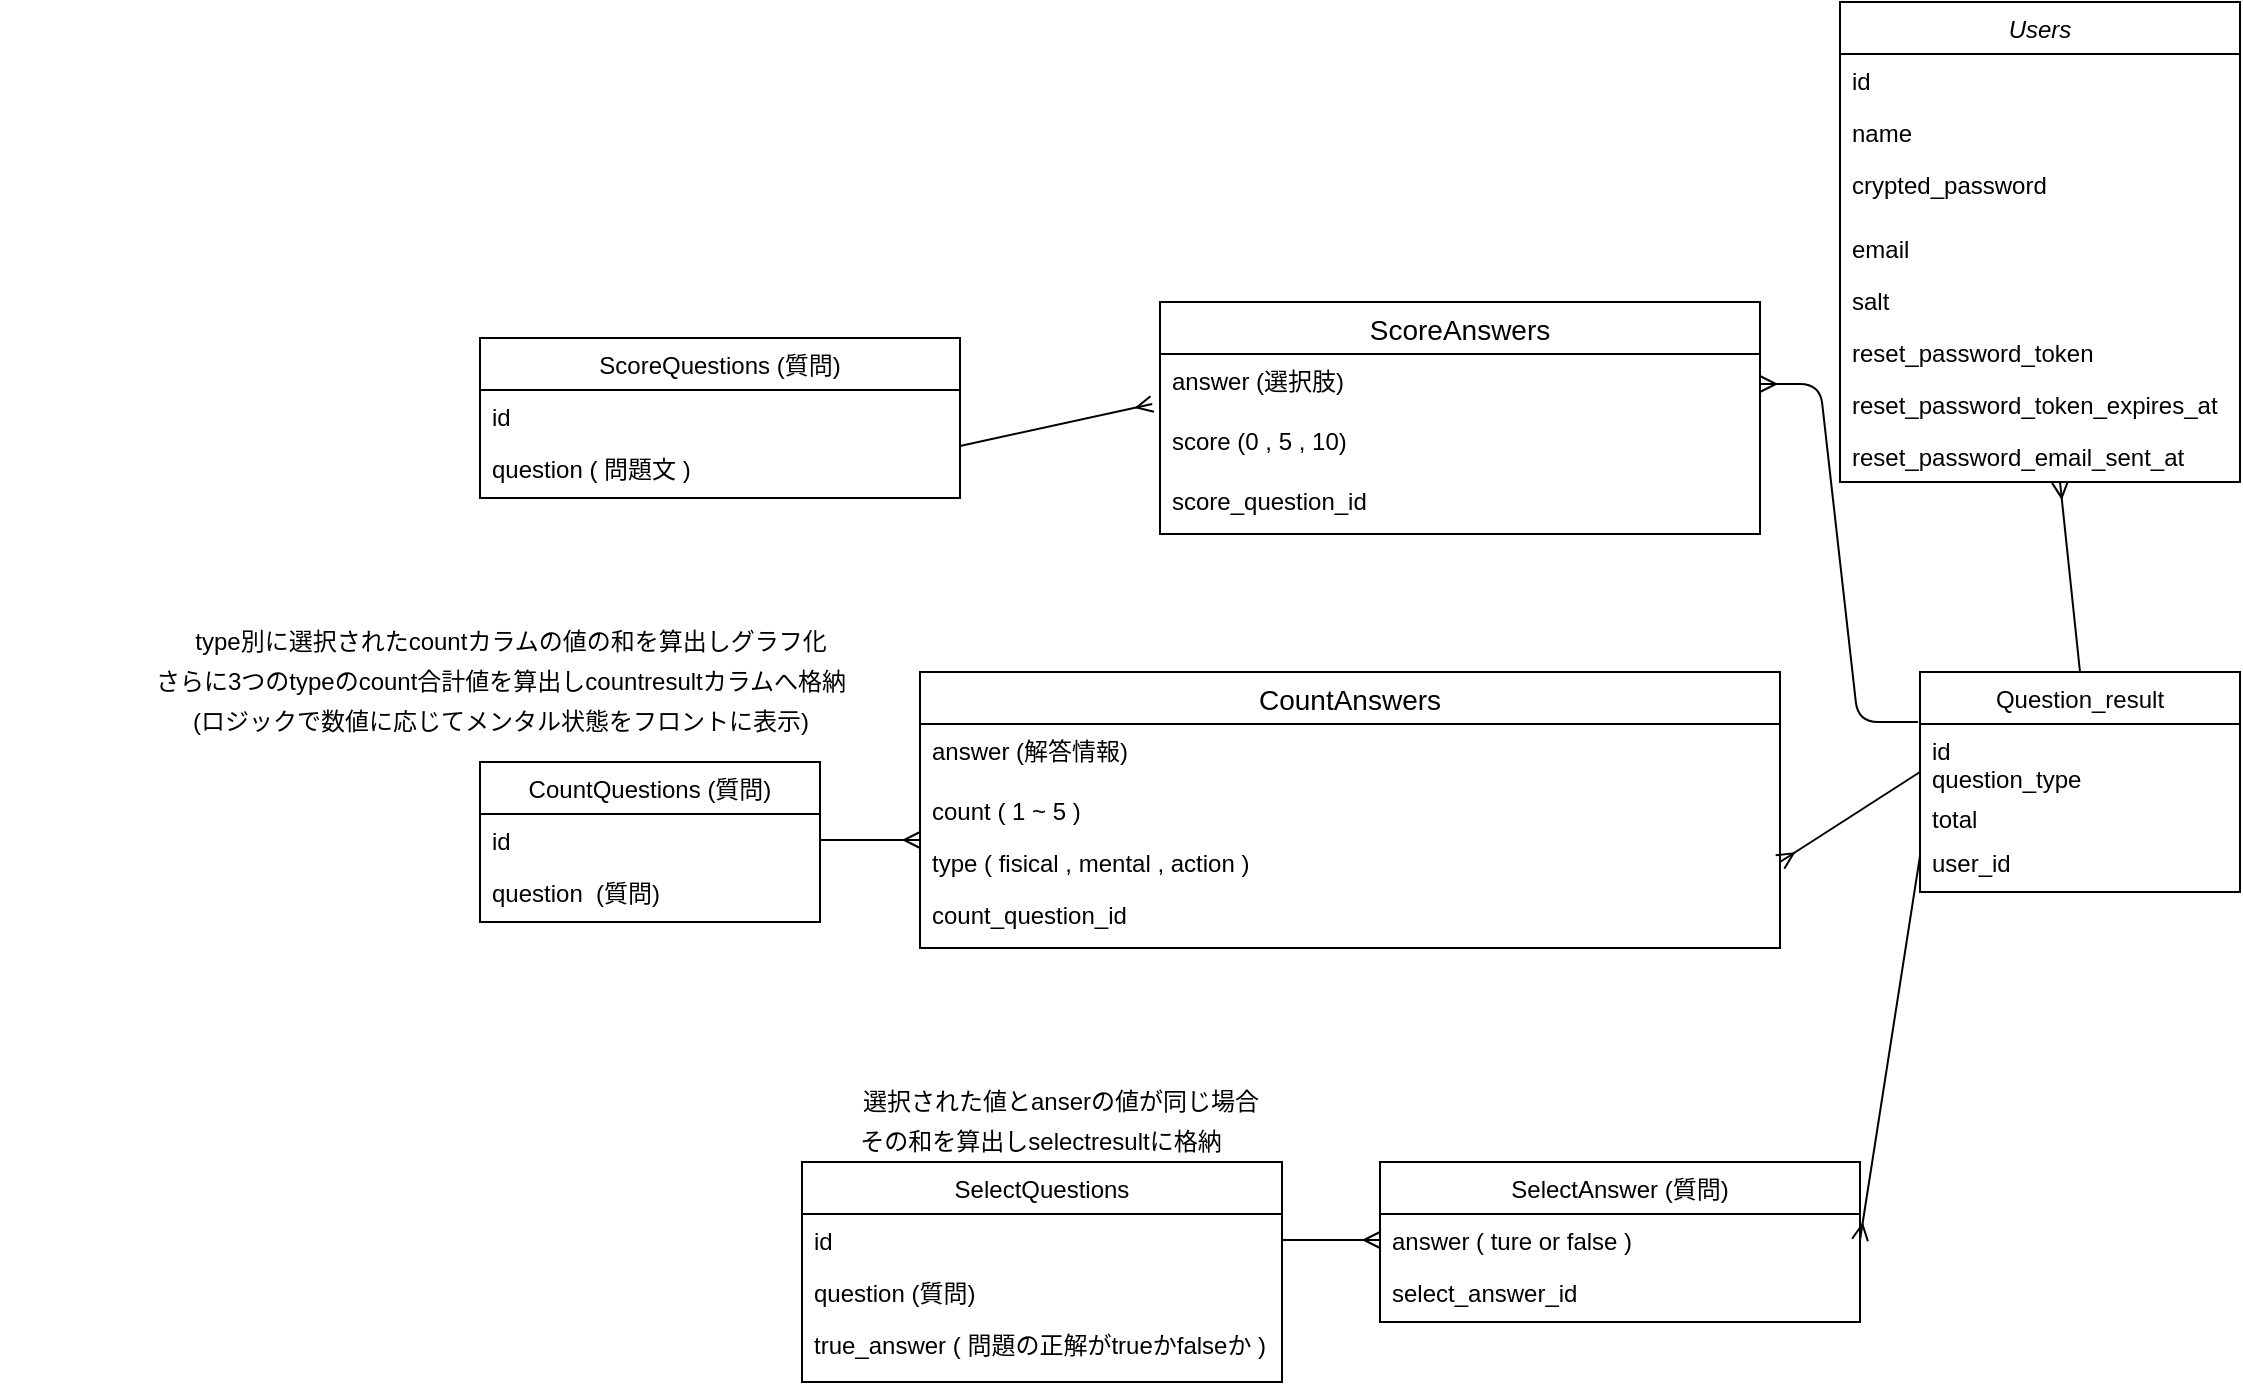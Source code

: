 <mxfile version="14.6.0" type="github"><diagram id="C5RBs43oDa-KdzZeNtuy" name="Page-1"><mxGraphModel dx="918" dy="591" grid="1" gridSize="10" guides="1" tooltips="1" connect="1" arrows="1" fold="1" page="1" pageScale="1" pageWidth="827" pageHeight="1169" math="0" shadow="0"><root><mxCell id="WIyWlLk6GJQsqaUBKTNV-0"/><mxCell id="WIyWlLk6GJQsqaUBKTNV-1" parent="WIyWlLk6GJQsqaUBKTNV-0"/><mxCell id="zkfFHV4jXpPFQw0GAbJ--0" value="Users" style="swimlane;fontStyle=2;align=center;verticalAlign=top;childLayout=stackLayout;horizontal=1;startSize=26;horizontalStack=0;resizeParent=1;resizeLast=0;collapsible=1;marginBottom=0;rounded=0;shadow=0;strokeWidth=1;" parent="WIyWlLk6GJQsqaUBKTNV-1" vertex="1"><mxGeometry x="1520" y="90" width="200" height="240" as="geometry"><mxRectangle x="230" y="140" width="160" height="26" as="alternateBounds"/></mxGeometry></mxCell><mxCell id="zkfFHV4jXpPFQw0GAbJ--1" value="id" style="text;align=left;verticalAlign=top;spacingLeft=4;spacingRight=4;overflow=hidden;rotatable=0;points=[[0,0.5],[1,0.5]];portConstraint=eastwest;" parent="zkfFHV4jXpPFQw0GAbJ--0" vertex="1"><mxGeometry y="26" width="200" height="26" as="geometry"/></mxCell><mxCell id="zkfFHV4jXpPFQw0GAbJ--2" value="name" style="text;align=left;verticalAlign=top;spacingLeft=4;spacingRight=4;overflow=hidden;rotatable=0;points=[[0,0.5],[1,0.5]];portConstraint=eastwest;rounded=0;shadow=0;html=0;" parent="zkfFHV4jXpPFQw0GAbJ--0" vertex="1"><mxGeometry y="52" width="200" height="26" as="geometry"/></mxCell><mxCell id="IS87z-NQS-pWIunTJ4P9-12" value="crypted_password" style="text;align=left;verticalAlign=top;spacingLeft=4;spacingRight=4;overflow=hidden;rotatable=0;points=[[0,0.5],[1,0.5]];portConstraint=eastwest;rounded=0;shadow=0;html=0;" parent="zkfFHV4jXpPFQw0GAbJ--0" vertex="1"><mxGeometry y="78" width="200" height="32" as="geometry"/></mxCell><mxCell id="IS87z-NQS-pWIunTJ4P9-15" value="email&#10;" style="text;align=left;verticalAlign=top;spacingLeft=4;spacingRight=4;overflow=hidden;rotatable=0;points=[[0,0.5],[1,0.5]];portConstraint=eastwest;rounded=0;shadow=0;html=0;" parent="zkfFHV4jXpPFQw0GAbJ--0" vertex="1"><mxGeometry y="110" width="200" height="26" as="geometry"/></mxCell><mxCell id="PfvKTPRVXPHciBwDX97U-33" value="salt" style="text;align=left;verticalAlign=top;spacingLeft=4;spacingRight=4;overflow=hidden;rotatable=0;points=[[0,0.5],[1,0.5]];portConstraint=eastwest;rounded=0;shadow=0;html=0;" parent="zkfFHV4jXpPFQw0GAbJ--0" vertex="1"><mxGeometry y="136" width="200" height="26" as="geometry"/></mxCell><mxCell id="PfvKTPRVXPHciBwDX97U-60" value="reset_password_token" style="text;align=left;verticalAlign=top;spacingLeft=4;spacingRight=4;overflow=hidden;rotatable=0;points=[[0,0.5],[1,0.5]];portConstraint=eastwest;rounded=0;shadow=0;html=0;" parent="zkfFHV4jXpPFQw0GAbJ--0" vertex="1"><mxGeometry y="162" width="200" height="26" as="geometry"/></mxCell><mxCell id="PfvKTPRVXPHciBwDX97U-62" value="reset_password_token_expires_at" style="text;align=left;verticalAlign=top;spacingLeft=4;spacingRight=4;overflow=hidden;rotatable=0;points=[[0,0.5],[1,0.5]];portConstraint=eastwest;rounded=0;shadow=0;html=0;" parent="zkfFHV4jXpPFQw0GAbJ--0" vertex="1"><mxGeometry y="188" width="200" height="26" as="geometry"/></mxCell><mxCell id="PfvKTPRVXPHciBwDX97U-65" value="reset_password_email_sent_at" style="text;align=left;verticalAlign=top;spacingLeft=4;spacingRight=4;overflow=hidden;rotatable=0;points=[[0,0.5],[1,0.5]];portConstraint=eastwest;rounded=0;shadow=0;html=0;" parent="zkfFHV4jXpPFQw0GAbJ--0" vertex="1"><mxGeometry y="214" width="200" height="26" as="geometry"/></mxCell><mxCell id="PfvKTPRVXPHciBwDX97U-15" value="CountQuestions (質問)" style="swimlane;fontStyle=0;align=center;verticalAlign=top;childLayout=stackLayout;horizontal=1;startSize=26;horizontalStack=0;resizeParent=1;resizeLast=0;collapsible=1;marginBottom=0;rounded=0;shadow=0;strokeWidth=1;" parent="WIyWlLk6GJQsqaUBKTNV-1" vertex="1"><mxGeometry x="840" y="470" width="170" height="80" as="geometry"><mxRectangle x="550" y="140" width="160" height="26" as="alternateBounds"/></mxGeometry></mxCell><mxCell id="PfvKTPRVXPHciBwDX97U-16" value="id" style="text;align=left;verticalAlign=top;spacingLeft=4;spacingRight=4;overflow=hidden;rotatable=0;points=[[0,0.5],[1,0.5]];portConstraint=eastwest;" parent="PfvKTPRVXPHciBwDX97U-15" vertex="1"><mxGeometry y="26" width="170" height="26" as="geometry"/></mxCell><mxCell id="PfvKTPRVXPHciBwDX97U-9" value="question  (質問)" style="text;align=left;verticalAlign=top;spacingLeft=4;spacingRight=4;overflow=hidden;rotatable=0;points=[[0,0.5],[1,0.5]];portConstraint=eastwest;rounded=0;shadow=0;html=0;" parent="PfvKTPRVXPHciBwDX97U-15" vertex="1"><mxGeometry y="52" width="170" height="26" as="geometry"/></mxCell><mxCell id="PfvKTPRVXPHciBwDX97U-20" value="SelectQuestions" style="swimlane;fontStyle=0;align=center;verticalAlign=top;childLayout=stackLayout;horizontal=1;startSize=26;horizontalStack=0;resizeParent=1;resizeLast=0;collapsible=1;marginBottom=0;rounded=0;shadow=0;strokeWidth=1;" parent="WIyWlLk6GJQsqaUBKTNV-1" vertex="1"><mxGeometry x="1001" y="670" width="240" height="110" as="geometry"><mxRectangle x="550" y="140" width="160" height="26" as="alternateBounds"/></mxGeometry></mxCell><mxCell id="PfvKTPRVXPHciBwDX97U-21" value="id" style="text;align=left;verticalAlign=top;spacingLeft=4;spacingRight=4;overflow=hidden;rotatable=0;points=[[0,0.5],[1,0.5]];portConstraint=eastwest;" parent="PfvKTPRVXPHciBwDX97U-20" vertex="1"><mxGeometry y="26" width="240" height="26" as="geometry"/></mxCell><mxCell id="_ksZZNLe6IxRk6yZv9OQ-29" value="question (質問)" style="text;align=left;verticalAlign=top;spacingLeft=4;spacingRight=4;overflow=hidden;rotatable=0;points=[[0,0.5],[1,0.5]];portConstraint=eastwest;rounded=0;shadow=0;html=0;" parent="PfvKTPRVXPHciBwDX97U-20" vertex="1"><mxGeometry y="52" width="240" height="26" as="geometry"/></mxCell><mxCell id="JSltTQIVNKuVprsPa0v1-2" value="true_answer ( 問題の正解がtrueかfalseか )" style="text;align=left;verticalAlign=top;spacingLeft=4;spacingRight=4;overflow=hidden;rotatable=0;points=[[0,0.5],[1,0.5]];portConstraint=eastwest;" parent="PfvKTPRVXPHciBwDX97U-20" vertex="1"><mxGeometry y="78" width="240" height="26" as="geometry"/></mxCell><mxCell id="PfvKTPRVXPHciBwDX97U-31" value="&lt;br&gt;" style="text;html=1;align=center;verticalAlign=middle;resizable=0;points=[];autosize=1;strokeColor=none;" parent="WIyWlLk6GJQsqaUBKTNV-1" vertex="1"><mxGeometry x="600" y="160" width="20" height="20" as="geometry"/></mxCell><mxCell id="JSltTQIVNKuVprsPa0v1-14" value="Question_result" style="swimlane;fontStyle=0;align=center;verticalAlign=top;childLayout=stackLayout;horizontal=1;startSize=26;horizontalStack=0;resizeParent=1;resizeLast=0;collapsible=1;marginBottom=0;rounded=0;shadow=0;strokeWidth=1;" parent="WIyWlLk6GJQsqaUBKTNV-1" vertex="1"><mxGeometry x="1560" y="425" width="160" height="110" as="geometry"><mxRectangle x="550" y="140" width="160" height="26" as="alternateBounds"/></mxGeometry></mxCell><mxCell id="JSltTQIVNKuVprsPa0v1-15" value="id" style="text;align=left;verticalAlign=top;spacingLeft=4;spacingRight=4;overflow=hidden;rotatable=0;points=[[0,0.5],[1,0.5]];portConstraint=eastwest;" parent="JSltTQIVNKuVprsPa0v1-14" vertex="1"><mxGeometry y="26" width="160" height="14" as="geometry"/></mxCell><mxCell id="JSltTQIVNKuVprsPa0v1-44" value="question_type" style="text;align=left;verticalAlign=top;spacingLeft=4;spacingRight=4;overflow=hidden;rotatable=0;points=[[0,0.5],[1,0.5]];portConstraint=eastwest;" parent="JSltTQIVNKuVprsPa0v1-14" vertex="1"><mxGeometry y="40" width="160" height="20" as="geometry"/></mxCell><mxCell id="JSltTQIVNKuVprsPa0v1-47" value="total" style="text;align=left;verticalAlign=top;spacingLeft=4;spacingRight=4;overflow=hidden;rotatable=0;points=[[0,0.5],[1,0.5]];portConstraint=eastwest;" parent="JSltTQIVNKuVprsPa0v1-14" vertex="1"><mxGeometry y="60" width="160" height="22" as="geometry"/></mxCell><mxCell id="JSltTQIVNKuVprsPa0v1-46" value="user_id" style="text;align=left;verticalAlign=top;spacingLeft=4;spacingRight=4;overflow=hidden;rotatable=0;points=[[0,0.5],[1,0.5]];portConstraint=eastwest;" parent="JSltTQIVNKuVprsPa0v1-14" vertex="1"><mxGeometry y="82" width="160" height="20" as="geometry"/></mxCell><mxCell id="_ksZZNLe6IxRk6yZv9OQ-1" value="ScoreQuestions (質問)" style="swimlane;fontStyle=0;align=center;verticalAlign=top;childLayout=stackLayout;horizontal=1;startSize=26;horizontalStack=0;resizeParent=1;resizeLast=0;collapsible=1;marginBottom=0;rounded=0;shadow=0;strokeWidth=1;" parent="WIyWlLk6GJQsqaUBKTNV-1" vertex="1"><mxGeometry x="840" y="258" width="240" height="80" as="geometry"><mxRectangle x="550" y="140" width="160" height="26" as="alternateBounds"/></mxGeometry></mxCell><mxCell id="_ksZZNLe6IxRk6yZv9OQ-2" value="id" style="text;align=left;verticalAlign=top;spacingLeft=4;spacingRight=4;overflow=hidden;rotatable=0;points=[[0,0.5],[1,0.5]];portConstraint=eastwest;" parent="_ksZZNLe6IxRk6yZv9OQ-1" vertex="1"><mxGeometry y="26" width="240" height="26" as="geometry"/></mxCell><mxCell id="_ksZZNLe6IxRk6yZv9OQ-4" value="question ( 問題文 )" style="text;align=left;verticalAlign=top;spacingLeft=4;spacingRight=4;overflow=hidden;rotatable=0;points=[[0,0.5],[1,0.5]];portConstraint=eastwest;rounded=0;shadow=0;html=0;" parent="_ksZZNLe6IxRk6yZv9OQ-1" vertex="1"><mxGeometry y="52" width="240" height="20" as="geometry"/></mxCell><mxCell id="_ksZZNLe6IxRk6yZv9OQ-24" value="type別に選択されたcountカラムの値の和を算出しグラフ化" style="text;html=1;align=center;verticalAlign=middle;resizable=0;points=[];autosize=1;strokeColor=none;" parent="WIyWlLk6GJQsqaUBKTNV-1" vertex="1"><mxGeometry x="690" y="400" width="330" height="20" as="geometry"/></mxCell><mxCell id="_ksZZNLe6IxRk6yZv9OQ-25" value="さらに3つのtypeのcount合計値を算出しcountresultカラムへ格納" style="text;html=1;align=center;verticalAlign=middle;resizable=0;points=[];autosize=1;strokeColor=none;" parent="WIyWlLk6GJQsqaUBKTNV-1" vertex="1"><mxGeometry x="670" y="420" width="360" height="20" as="geometry"/></mxCell><mxCell id="_ksZZNLe6IxRk6yZv9OQ-26" value="(ロジックで数値に応じてメンタル状態をフロントに表示)" style="text;html=1;align=center;verticalAlign=middle;resizable=0;points=[];autosize=1;strokeColor=none;" parent="WIyWlLk6GJQsqaUBKTNV-1" vertex="1"><mxGeometry x="690" y="440" width="320" height="20" as="geometry"/></mxCell><mxCell id="_ksZZNLe6IxRk6yZv9OQ-30" value="選択された値とanserの値が同じ場合" style="text;html=1;align=center;verticalAlign=middle;resizable=0;points=[];autosize=1;strokeColor=none;" parent="WIyWlLk6GJQsqaUBKTNV-1" vertex="1"><mxGeometry x="1025" y="630" width="210" height="20" as="geometry"/></mxCell><mxCell id="_ksZZNLe6IxRk6yZv9OQ-31" value="その和を算出しselectresultに格納" style="text;html=1;align=center;verticalAlign=middle;resizable=0;points=[];autosize=1;strokeColor=none;" parent="WIyWlLk6GJQsqaUBKTNV-1" vertex="1"><mxGeometry x="1020" y="650" width="200" height="20" as="geometry"/></mxCell><mxCell id="4N1UO1iAN1PbIpNbBcLF-0" value="" style="fontSize=12;html=1;endArrow=ERmany;entryX=0.55;entryY=1;entryDx=0;entryDy=0;entryPerimeter=0;exitX=0.5;exitY=0;exitDx=0;exitDy=0;" edge="1" parent="WIyWlLk6GJQsqaUBKTNV-1" source="JSltTQIVNKuVprsPa0v1-14" target="PfvKTPRVXPHciBwDX97U-65"><mxGeometry width="100" height="100" relative="1" as="geometry"><mxPoint x="1450" y="600" as="sourcePoint"/><mxPoint x="1550" y="500" as="targetPoint"/></mxGeometry></mxCell><mxCell id="4N1UO1iAN1PbIpNbBcLF-9" value="ScoreAnswers" style="swimlane;fontStyle=0;childLayout=stackLayout;horizontal=1;startSize=26;horizontalStack=0;resizeParent=1;resizeParentMax=0;resizeLast=0;collapsible=1;marginBottom=0;align=center;fontSize=14;" vertex="1" parent="WIyWlLk6GJQsqaUBKTNV-1"><mxGeometry x="1180" y="240" width="300" height="116" as="geometry"/></mxCell><mxCell id="4N1UO1iAN1PbIpNbBcLF-10" value="answer (選択肢)" style="text;strokeColor=none;fillColor=none;spacingLeft=4;spacingRight=4;overflow=hidden;rotatable=0;points=[[0,0.5],[1,0.5]];portConstraint=eastwest;fontSize=12;" vertex="1" parent="4N1UO1iAN1PbIpNbBcLF-9"><mxGeometry y="26" width="300" height="30" as="geometry"/></mxCell><mxCell id="4N1UO1iAN1PbIpNbBcLF-49" value="score (0 , 5 , 10)" style="text;strokeColor=none;fillColor=none;spacingLeft=4;spacingRight=4;overflow=hidden;rotatable=0;points=[[0,0.5],[1,0.5]];portConstraint=eastwest;fontSize=12;" vertex="1" parent="4N1UO1iAN1PbIpNbBcLF-9"><mxGeometry y="56" width="300" height="30" as="geometry"/></mxCell><mxCell id="4N1UO1iAN1PbIpNbBcLF-11" value="score_question_id" style="text;strokeColor=none;fillColor=none;spacingLeft=4;spacingRight=4;overflow=hidden;rotatable=0;points=[[0,0.5],[1,0.5]];portConstraint=eastwest;fontSize=12;" vertex="1" parent="4N1UO1iAN1PbIpNbBcLF-9"><mxGeometry y="86" width="300" height="30" as="geometry"/></mxCell><mxCell id="4N1UO1iAN1PbIpNbBcLF-21" value="" style="fontSize=12;html=1;endArrow=ERmany;entryX=-0.013;entryY=0.833;entryDx=0;entryDy=0;elbow=vertical;exitX=1;exitY=0.5;exitDx=0;exitDy=0;entryPerimeter=0;" edge="1" parent="WIyWlLk6GJQsqaUBKTNV-1" target="4N1UO1iAN1PbIpNbBcLF-10"><mxGeometry width="100" height="100" relative="1" as="geometry"><mxPoint x="1080" y="312" as="sourcePoint"/><mxPoint x="1220" y="311" as="targetPoint"/></mxGeometry></mxCell><mxCell id="4N1UO1iAN1PbIpNbBcLF-35" value="" style="edgeStyle=entityRelationEdgeStyle;fontSize=12;html=1;endArrow=ERmany;entryX=1;entryY=0.5;entryDx=0;entryDy=0;exitX=-0.006;exitY=-0.071;exitDx=0;exitDy=0;exitPerimeter=0;" edge="1" parent="WIyWlLk6GJQsqaUBKTNV-1" source="JSltTQIVNKuVprsPa0v1-15" target="4N1UO1iAN1PbIpNbBcLF-10"><mxGeometry width="100" height="100" relative="1" as="geometry"><mxPoint x="1400" y="520" as="sourcePoint"/><mxPoint x="1380" y="311" as="targetPoint"/></mxGeometry></mxCell><mxCell id="4N1UO1iAN1PbIpNbBcLF-36" value="" style="fontSize=12;html=1;endArrow=ERmany;exitX=0;exitY=0.5;exitDx=0;exitDy=0;entryX=1;entryY=0.5;entryDx=0;entryDy=0;" edge="1" parent="WIyWlLk6GJQsqaUBKTNV-1" source="JSltTQIVNKuVprsPa0v1-44" target="PfvKTPRVXPHciBwDX97U-32"><mxGeometry width="100" height="100" relative="1" as="geometry"><mxPoint x="1400" y="520" as="sourcePoint"/><mxPoint x="1430" y="514" as="targetPoint"/></mxGeometry></mxCell><mxCell id="4N1UO1iAN1PbIpNbBcLF-38" value="CountAnswers" style="swimlane;fontStyle=0;childLayout=stackLayout;horizontal=1;startSize=26;horizontalStack=0;resizeParent=1;resizeParentMax=0;resizeLast=0;collapsible=1;marginBottom=0;align=center;fontSize=14;" vertex="1" parent="WIyWlLk6GJQsqaUBKTNV-1"><mxGeometry x="1060" y="425" width="430" height="138" as="geometry"/></mxCell><mxCell id="4N1UO1iAN1PbIpNbBcLF-39" value="answer (解答情報)" style="text;strokeColor=none;fillColor=none;spacingLeft=4;spacingRight=4;overflow=hidden;rotatable=0;points=[[0,0.5],[1,0.5]];portConstraint=eastwest;fontSize=12;" vertex="1" parent="4N1UO1iAN1PbIpNbBcLF-38"><mxGeometry y="26" width="430" height="30" as="geometry"/></mxCell><mxCell id="4N1UO1iAN1PbIpNbBcLF-51" value="count ( 1 ~ 5 )" style="text;align=left;verticalAlign=top;spacingLeft=4;spacingRight=4;overflow=hidden;rotatable=0;points=[[0,0.5],[1,0.5]];portConstraint=eastwest;rounded=0;shadow=0;html=0;" vertex="1" parent="4N1UO1iAN1PbIpNbBcLF-38"><mxGeometry y="56" width="430" height="26" as="geometry"/></mxCell><mxCell id="PfvKTPRVXPHciBwDX97U-32" value="type ( fisical , mental , action )" style="text;align=left;verticalAlign=top;spacingLeft=4;spacingRight=4;overflow=hidden;rotatable=0;points=[[0,0.5],[1,0.5]];portConstraint=eastwest;rounded=0;shadow=0;html=0;" parent="4N1UO1iAN1PbIpNbBcLF-38" vertex="1"><mxGeometry y="82" width="430" height="26" as="geometry"/></mxCell><mxCell id="4N1UO1iAN1PbIpNbBcLF-41" value="count_question_id" style="text;strokeColor=none;fillColor=none;spacingLeft=4;spacingRight=4;overflow=hidden;rotatable=0;points=[[0,0.5],[1,0.5]];portConstraint=eastwest;fontSize=12;" vertex="1" parent="4N1UO1iAN1PbIpNbBcLF-38"><mxGeometry y="108" width="430" height="30" as="geometry"/></mxCell><mxCell id="4N1UO1iAN1PbIpNbBcLF-42" value="" style="fontSize=12;html=1;endArrow=ERmany;exitX=1;exitY=0.5;exitDx=0;exitDy=0;" edge="1" parent="WIyWlLk6GJQsqaUBKTNV-1" source="PfvKTPRVXPHciBwDX97U-16"><mxGeometry width="100" height="100" relative="1" as="geometry"><mxPoint x="1110" y="540" as="sourcePoint"/><mxPoint x="1060" y="509" as="targetPoint"/></mxGeometry></mxCell><mxCell id="4N1UO1iAN1PbIpNbBcLF-46" value="SelectAnswer (質問)" style="swimlane;fontStyle=0;align=center;verticalAlign=top;childLayout=stackLayout;horizontal=1;startSize=26;horizontalStack=0;resizeParent=1;resizeLast=0;collapsible=1;marginBottom=0;rounded=0;shadow=0;strokeWidth=1;" vertex="1" parent="WIyWlLk6GJQsqaUBKTNV-1"><mxGeometry x="1290" y="670" width="240" height="80" as="geometry"><mxRectangle x="550" y="140" width="160" height="26" as="alternateBounds"/></mxGeometry></mxCell><mxCell id="4N1UO1iAN1PbIpNbBcLF-47" value="answer ( ture or false )" style="text;align=left;verticalAlign=top;spacingLeft=4;spacingRight=4;overflow=hidden;rotatable=0;points=[[0,0.5],[1,0.5]];portConstraint=eastwest;" vertex="1" parent="4N1UO1iAN1PbIpNbBcLF-46"><mxGeometry y="26" width="240" height="26" as="geometry"/></mxCell><mxCell id="4N1UO1iAN1PbIpNbBcLF-48" value="select_answer_id" style="text;align=left;verticalAlign=top;spacingLeft=4;spacingRight=4;overflow=hidden;rotatable=0;points=[[0,0.5],[1,0.5]];portConstraint=eastwest;rounded=0;shadow=0;html=0;" vertex="1" parent="4N1UO1iAN1PbIpNbBcLF-46"><mxGeometry y="52" width="240" height="26" as="geometry"/></mxCell><mxCell id="4N1UO1iAN1PbIpNbBcLF-52" value="" style="fontSize=12;html=1;endArrow=ERmany;exitX=1;exitY=0.5;exitDx=0;exitDy=0;entryX=0;entryY=0.5;entryDx=0;entryDy=0;" edge="1" parent="WIyWlLk6GJQsqaUBKTNV-1" source="PfvKTPRVXPHciBwDX97U-21" target="4N1UO1iAN1PbIpNbBcLF-47"><mxGeometry width="100" height="100" relative="1" as="geometry"><mxPoint x="1310" y="600" as="sourcePoint"/><mxPoint x="1360" y="600" as="targetPoint"/></mxGeometry></mxCell><mxCell id="4N1UO1iAN1PbIpNbBcLF-53" value="" style="fontSize=12;html=1;endArrow=ERmany;exitX=0;exitY=0.5;exitDx=0;exitDy=0;entryX=1;entryY=0.5;entryDx=0;entryDy=0;" edge="1" parent="WIyWlLk6GJQsqaUBKTNV-1" source="JSltTQIVNKuVprsPa0v1-46" target="4N1UO1iAN1PbIpNbBcLF-47"><mxGeometry width="100" height="100" relative="1" as="geometry"><mxPoint x="1570" y="630" as="sourcePoint"/><mxPoint x="1500" y="675" as="targetPoint"/></mxGeometry></mxCell></root></mxGraphModel></diagram></mxfile>